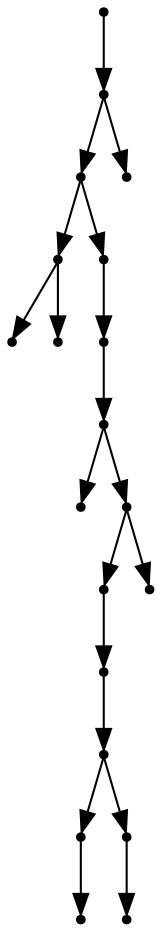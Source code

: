 digraph {
  19 [shape=point];
  18 [shape=point];
  16 [shape=point];
  2 [shape=point];
  0 [shape=point];
  1 [shape=point];
  15 [shape=point];
  14 [shape=point];
  13 [shape=point];
  3 [shape=point];
  12 [shape=point];
  10 [shape=point];
  9 [shape=point];
  8 [shape=point];
  5 [shape=point];
  4 [shape=point];
  7 [shape=point];
  6 [shape=point];
  11 [shape=point];
  17 [shape=point];
19 -> 18;
18 -> 16;
16 -> 2;
2 -> 0;
2 -> 1;
16 -> 15;
15 -> 14;
14 -> 13;
13 -> 3;
13 -> 12;
12 -> 10;
10 -> 9;
9 -> 8;
8 -> 5;
5 -> 4;
8 -> 7;
7 -> 6;
12 -> 11;
18 -> 17;
}

